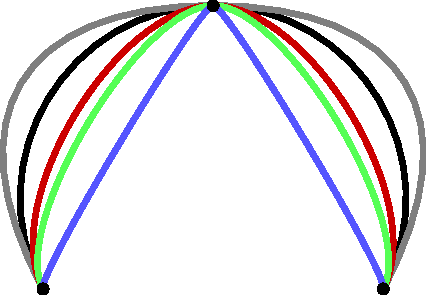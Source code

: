 size(0,0);

pair A=0, B=(3cm,5cm), C=(6cm,0);
defaultpen(1mm);

draw(A..B..C);
draw(A.. tension .75 ..B.. tension .75 ..C,grey);
draw(A.. tension 1.5 ..B.. tension 1.5 ..C,.8red);
draw(A.. tension 2 ..B.. tension 2 ..C,green+grey);
draw(A.. tension 10 ..B.. tension 10 ..C,blue+grey);
dot(A--B--C,linewidth(6bp));

